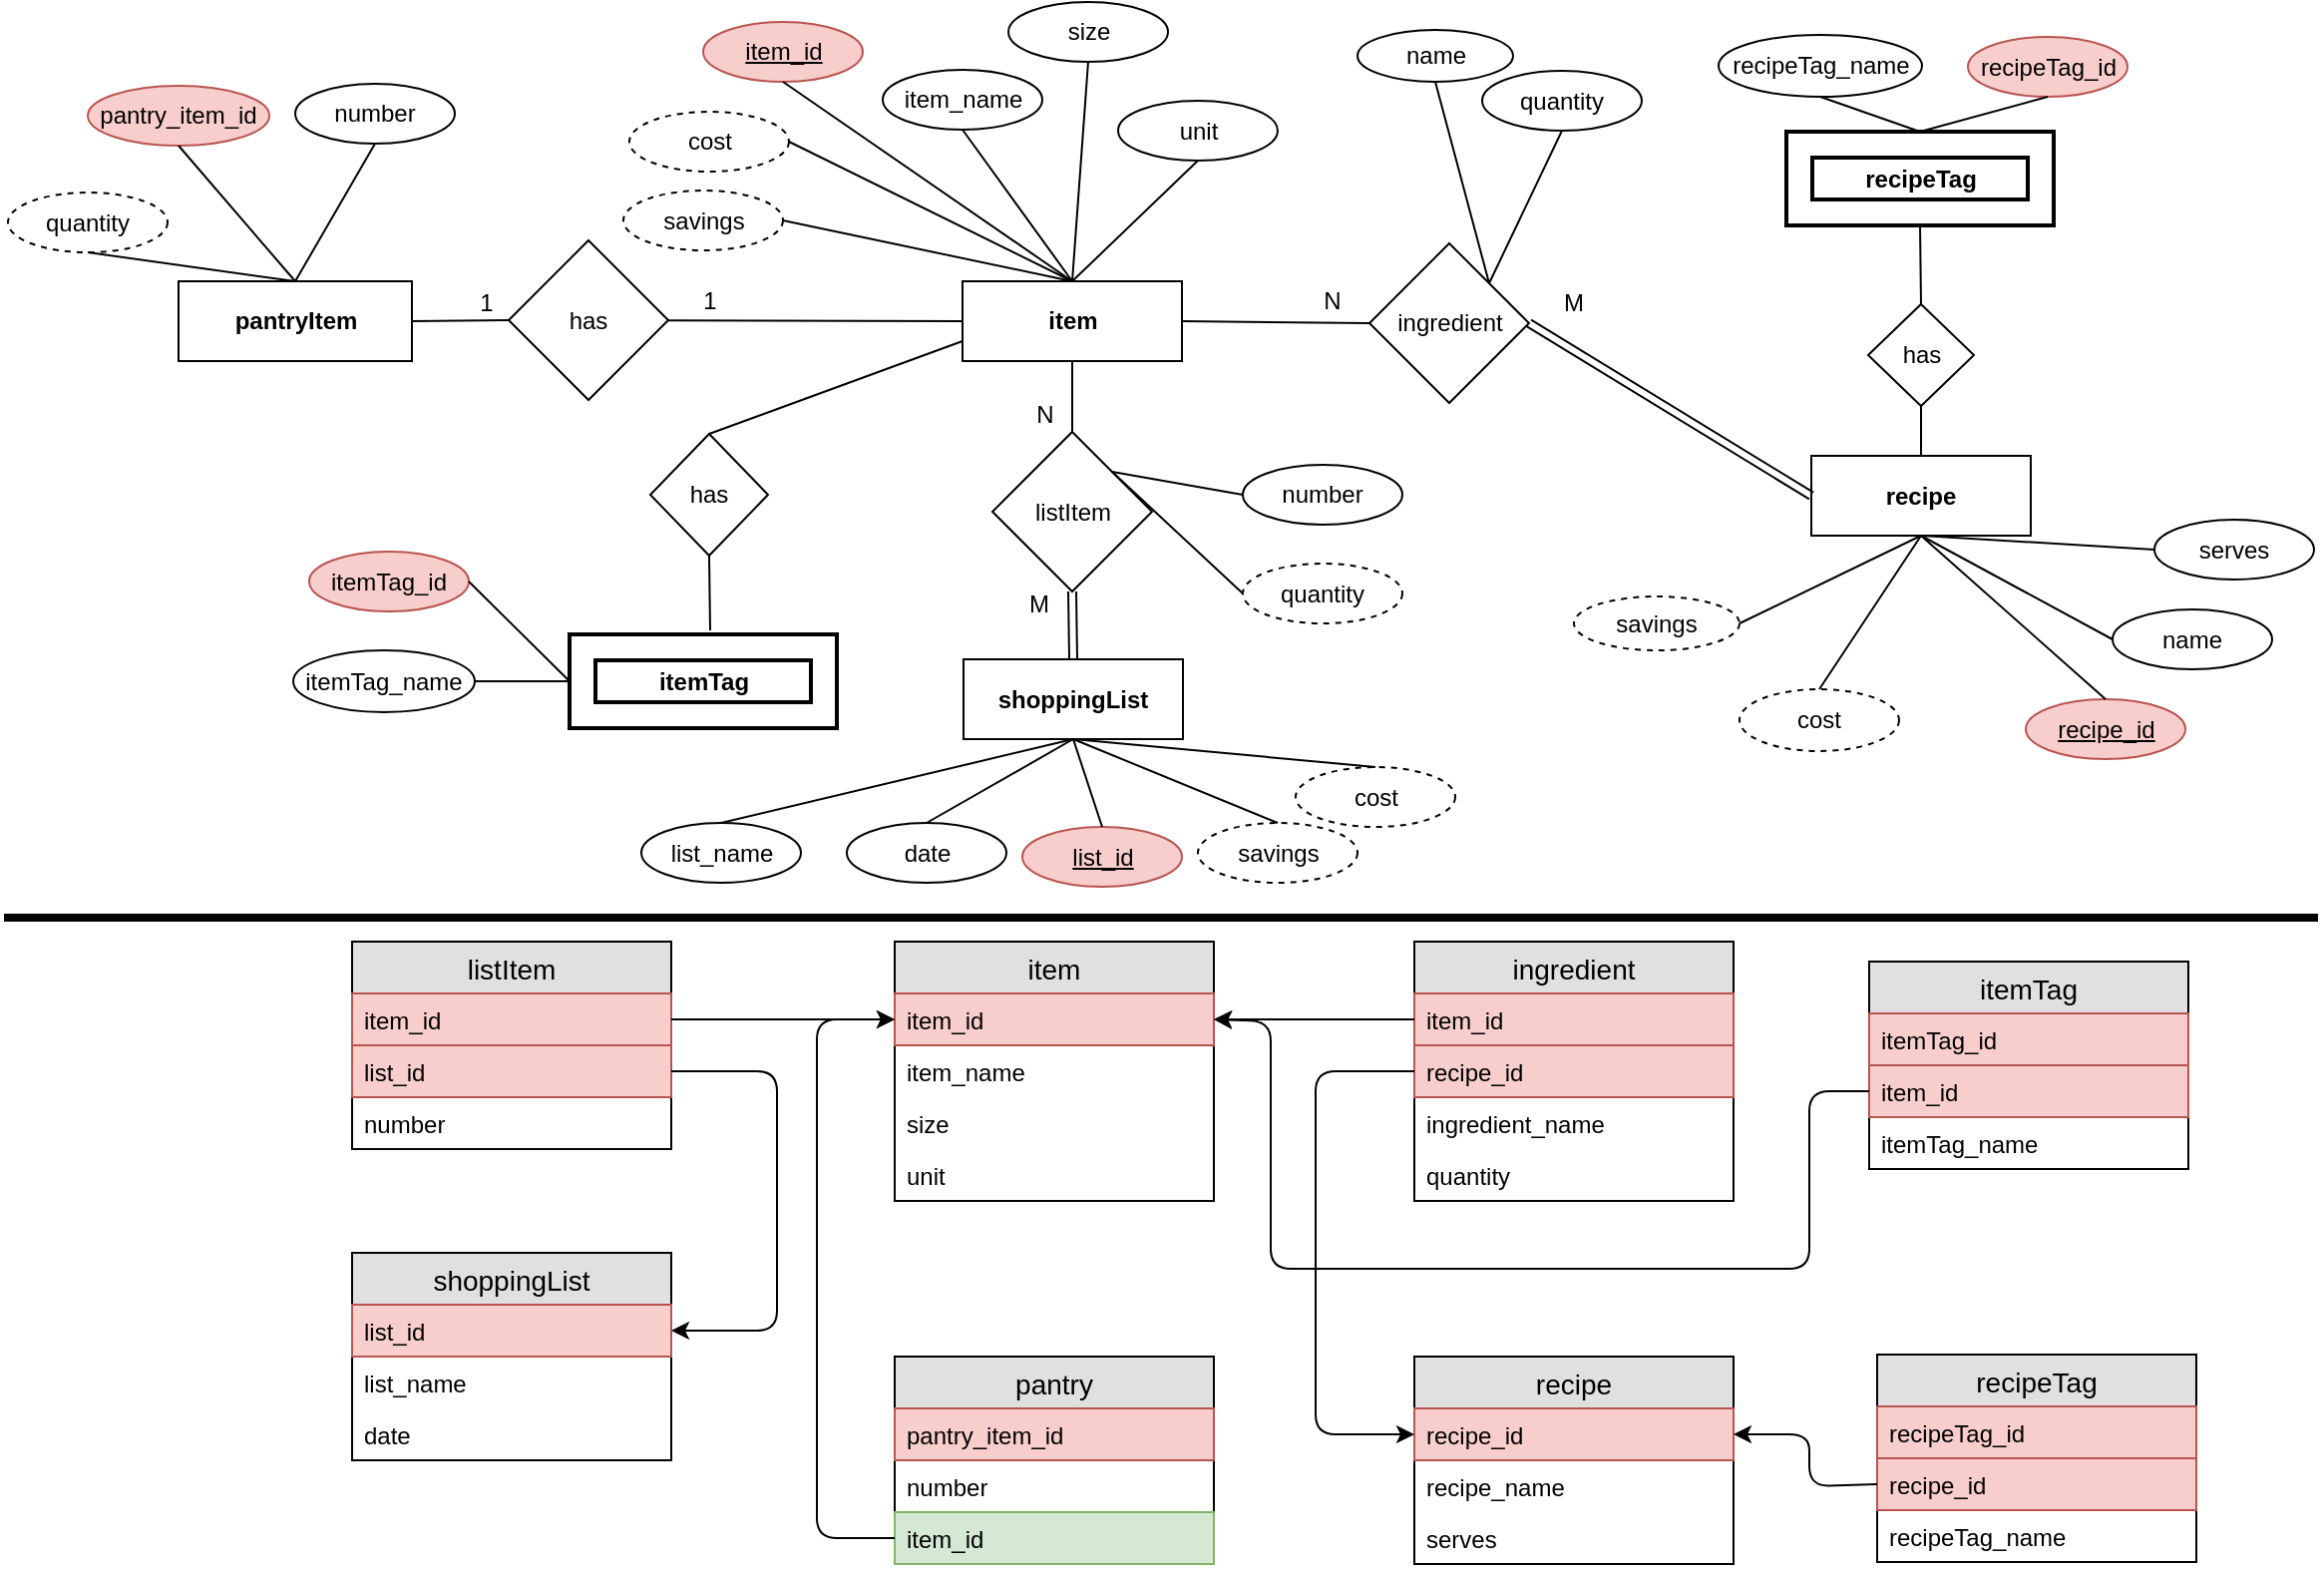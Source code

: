 <mxfile version="10.6.9" type="github"><diagram name="Page-1" id="efa7a0a1-bf9b-a30e-e6df-94a7791c09e9"><mxGraphModel dx="1311" dy="880" grid="1" gridSize="10" guides="1" tooltips="1" connect="1" arrows="1" fold="1" page="1" pageScale="1" pageWidth="1169" pageHeight="827" background="#ffffff" math="0" shadow="0"><root><mxCell id="0"/><mxCell id="1" parent="0"/><mxCell id="xUlILbrRPCkqYnxF31UA-114" value="item" style="rounded=0;whiteSpace=wrap;html=1;fontStyle=1" parent="1" vertex="1"><mxGeometry x="485.5" y="155" width="110" height="40" as="geometry"/></mxCell><mxCell id="xUlILbrRPCkqYnxF31UA-116" value="recipe" style="rounded=0;whiteSpace=wrap;html=1;fontStyle=1" parent="1" vertex="1"><mxGeometry x="911" y="242.5" width="110" height="40" as="geometry"/></mxCell><mxCell id="xUlILbrRPCkqYnxF31UA-118" value="pantryItem" style="rounded=0;whiteSpace=wrap;html=1;fontStyle=1" parent="1" vertex="1"><mxGeometry x="92.5" y="155" width="117" height="40" as="geometry"/></mxCell><mxCell id="xUlILbrRPCkqYnxF31UA-119" value="item_id" style="ellipse;whiteSpace=wrap;html=1;fillColor=#f8cecc;strokeColor=#b85450;fontStyle=4" parent="1" vertex="1"><mxGeometry x="355.5" y="25" width="80" height="30" as="geometry"/></mxCell><mxCell id="xUlILbrRPCkqYnxF31UA-120" value="item_name" style="ellipse;whiteSpace=wrap;html=1;" parent="1" vertex="1"><mxGeometry x="445.5" y="49" width="80" height="30" as="geometry"/></mxCell><mxCell id="xUlILbrRPCkqYnxF31UA-121" value="unit" style="ellipse;whiteSpace=wrap;html=1;" parent="1" vertex="1"><mxGeometry x="563.5" y="64.5" width="80" height="30" as="geometry"/></mxCell><mxCell id="RyKfsFZALg2lpTH0nWte-1" value="size" style="ellipse;whiteSpace=wrap;html=1;" vertex="1" parent="1"><mxGeometry x="508.5" y="15" width="80" height="30" as="geometry"/></mxCell><mxCell id="RyKfsFZALg2lpTH0nWte-2" value="" style="endArrow=none;html=1;entryX=0.5;entryY=1;entryDx=0;entryDy=0;exitX=0.5;exitY=0;exitDx=0;exitDy=0;" edge="1" parent="1" source="xUlILbrRPCkqYnxF31UA-114" target="xUlILbrRPCkqYnxF31UA-119"><mxGeometry width="50" height="50" relative="1" as="geometry"><mxPoint x="363.5" y="235" as="sourcePoint"/><mxPoint x="413.5" y="185" as="targetPoint"/></mxGeometry></mxCell><mxCell id="RyKfsFZALg2lpTH0nWte-3" value="" style="endArrow=none;html=1;entryX=0.5;entryY=1;entryDx=0;entryDy=0;exitX=0.5;exitY=0;exitDx=0;exitDy=0;" edge="1" parent="1" source="xUlILbrRPCkqYnxF31UA-114" target="xUlILbrRPCkqYnxF31UA-120"><mxGeometry width="50" height="50" relative="1" as="geometry"><mxPoint x="503.5" y="175" as="sourcePoint"/><mxPoint x="553.5" y="125" as="targetPoint"/></mxGeometry></mxCell><mxCell id="RyKfsFZALg2lpTH0nWte-4" value="" style="endArrow=none;html=1;entryX=0.5;entryY=1;entryDx=0;entryDy=0;exitX=0.5;exitY=0;exitDx=0;exitDy=0;" edge="1" parent="1" source="xUlILbrRPCkqYnxF31UA-114" target="RyKfsFZALg2lpTH0nWte-1"><mxGeometry width="50" height="50" relative="1" as="geometry"><mxPoint x="533.5" y="175" as="sourcePoint"/><mxPoint x="583.5" y="125" as="targetPoint"/></mxGeometry></mxCell><mxCell id="RyKfsFZALg2lpTH0nWte-5" value="" style="endArrow=none;html=1;entryX=0.5;entryY=1;entryDx=0;entryDy=0;exitX=0.5;exitY=0;exitDx=0;exitDy=0;" edge="1" parent="1" source="xUlILbrRPCkqYnxF31UA-114" target="xUlILbrRPCkqYnxF31UA-121"><mxGeometry width="50" height="50" relative="1" as="geometry"><mxPoint x="623.5" y="185" as="sourcePoint"/><mxPoint x="673.5" y="135" as="targetPoint"/></mxGeometry></mxCell><mxCell id="RyKfsFZALg2lpTH0nWte-6" value="recipe_id" style="ellipse;whiteSpace=wrap;html=1;fillColor=#f8cecc;strokeColor=#b85450;fontStyle=4" vertex="1" parent="1"><mxGeometry x="1018.5" y="364.5" width="80" height="30" as="geometry"/></mxCell><mxCell id="RyKfsFZALg2lpTH0nWte-7" value="name" style="ellipse;whiteSpace=wrap;html=1;" vertex="1" parent="1"><mxGeometry x="1062" y="319.5" width="80" height="30" as="geometry"/></mxCell><mxCell id="RyKfsFZALg2lpTH0nWte-9" value="listItem" style="rhombus;whiteSpace=wrap;html=1;" vertex="1" parent="1"><mxGeometry x="500.5" y="230.5" width="80" height="80" as="geometry"/></mxCell><mxCell id="RyKfsFZALg2lpTH0nWte-12" value="cost" style="ellipse;whiteSpace=wrap;html=1;dashed=1;" vertex="1" parent="1"><mxGeometry x="318.5" y="70" width="80" height="30" as="geometry"/></mxCell><mxCell id="RyKfsFZALg2lpTH0nWte-13" value="savings" style="ellipse;whiteSpace=wrap;html=1;dashed=1;" vertex="1" parent="1"><mxGeometry x="315.5" y="109.5" width="80" height="30" as="geometry"/></mxCell><mxCell id="RyKfsFZALg2lpTH0nWte-14" value="list_id" style="ellipse;whiteSpace=wrap;html=1;fillColor=#f8cecc;strokeColor=#b85450;fontStyle=4" vertex="1" parent="1"><mxGeometry x="515.5" y="428.5" width="80" height="30" as="geometry"/></mxCell><mxCell id="RyKfsFZALg2lpTH0nWte-15" value="" style="endArrow=none;html=1;exitX=0.5;exitY=1;exitDx=0;exitDy=0;entryX=0.5;entryY=0;entryDx=0;entryDy=0;" edge="1" parent="1" source="xUlILbrRPCkqYnxF31UA-114" target="RyKfsFZALg2lpTH0nWte-9"><mxGeometry width="50" height="50" relative="1" as="geometry"><mxPoint x="673.5" y="355" as="sourcePoint"/><mxPoint x="723.5" y="305" as="targetPoint"/></mxGeometry></mxCell><mxCell id="RyKfsFZALg2lpTH0nWte-17" value="ingredient" style="rhombus;whiteSpace=wrap;html=1;" vertex="1" parent="1"><mxGeometry x="689.5" y="136" width="80" height="80" as="geometry"/></mxCell><mxCell id="RyKfsFZALg2lpTH0nWte-18" value="" style="endArrow=none;html=1;exitX=1;exitY=0.5;exitDx=0;exitDy=0;entryX=0;entryY=0.5;entryDx=0;entryDy=0;" edge="1" parent="1" source="xUlILbrRPCkqYnxF31UA-114" target="RyKfsFZALg2lpTH0nWte-17"><mxGeometry width="50" height="50" relative="1" as="geometry"><mxPoint x="603.5" y="245" as="sourcePoint"/><mxPoint x="653.5" y="195" as="targetPoint"/></mxGeometry></mxCell><mxCell id="RyKfsFZALg2lpTH0nWte-19" value="" style="shape=link;html=1;exitX=1;exitY=0.5;exitDx=0;exitDy=0;entryX=0;entryY=0.5;entryDx=0;entryDy=0;" edge="1" parent="1" source="RyKfsFZALg2lpTH0nWte-17" target="xUlILbrRPCkqYnxF31UA-116"><mxGeometry width="50" height="50" relative="1" as="geometry"><mxPoint x="769" y="222.214" as="sourcePoint"/><mxPoint x="901" y="223" as="targetPoint"/></mxGeometry></mxCell><mxCell id="RyKfsFZALg2lpTH0nWte-20" value="" style="endArrow=none;html=1;entryX=0.5;entryY=1;entryDx=0;entryDy=0;exitX=0.5;exitY=0;exitDx=0;exitDy=0;" edge="1" parent="1" source="RyKfsFZALg2lpTH0nWte-14" target="RyKfsFZALg2lpTH0nWte-190"><mxGeometry width="50" height="50" relative="1" as="geometry"><mxPoint x="319.5" y="329.5" as="sourcePoint"/><mxPoint x="369.5" y="279.5" as="targetPoint"/></mxGeometry></mxCell><mxCell id="RyKfsFZALg2lpTH0nWte-24" value="N" style="text;html=1;strokeColor=none;fillColor=none;align=center;verticalAlign=middle;whiteSpace=wrap;rounded=0;dashed=1;" vertex="1" parent="1"><mxGeometry x="650.5" y="155" width="40" height="20" as="geometry"/></mxCell><mxCell id="RyKfsFZALg2lpTH0nWte-25" value="M" style="text;html=1;strokeColor=none;fillColor=none;align=center;verticalAlign=middle;whiteSpace=wrap;rounded=0;dashed=1;" vertex="1" parent="1"><mxGeometry x="772" y="156" width="40" height="20" as="geometry"/></mxCell><mxCell id="RyKfsFZALg2lpTH0nWte-26" value="M" style="text;html=1;strokeColor=none;fillColor=none;align=center;verticalAlign=middle;whiteSpace=wrap;rounded=0;dashed=1;" vertex="1" parent="1"><mxGeometry x="503.5" y="306.5" width="40" height="20" as="geometry"/></mxCell><mxCell id="RyKfsFZALg2lpTH0nWte-27" value="N" style="text;html=1;strokeColor=none;fillColor=none;align=center;verticalAlign=middle;whiteSpace=wrap;rounded=0;dashed=1;" vertex="1" parent="1"><mxGeometry x="506.5" y="211.5" width="40" height="20" as="geometry"/></mxCell><mxCell id="RyKfsFZALg2lpTH0nWte-28" value="" style="endArrow=none;html=1;entryX=0.5;entryY=0;entryDx=0;entryDy=0;exitX=0.5;exitY=1;exitDx=0;exitDy=0;" edge="1" parent="1" source="xUlILbrRPCkqYnxF31UA-116" target="RyKfsFZALg2lpTH0nWte-6"><mxGeometry width="50" height="50" relative="1" as="geometry"><mxPoint x="1132" y="414.5" as="sourcePoint"/><mxPoint x="1182" y="364.5" as="targetPoint"/></mxGeometry></mxCell><mxCell id="RyKfsFZALg2lpTH0nWte-29" value="" style="endArrow=none;html=1;entryX=0;entryY=0.5;entryDx=0;entryDy=0;exitX=0.5;exitY=1;exitDx=0;exitDy=0;" edge="1" parent="1" source="xUlILbrRPCkqYnxF31UA-116" target="RyKfsFZALg2lpTH0nWte-7"><mxGeometry width="50" height="50" relative="1" as="geometry"><mxPoint x="1162" y="434.5" as="sourcePoint"/><mxPoint x="1212" y="384.5" as="targetPoint"/></mxGeometry></mxCell><mxCell id="RyKfsFZALg2lpTH0nWte-31" value="serves" style="ellipse;whiteSpace=wrap;html=1;" vertex="1" parent="1"><mxGeometry x="1083" y="274.5" width="80" height="30" as="geometry"/></mxCell><mxCell id="RyKfsFZALg2lpTH0nWte-32" value="" style="endArrow=none;html=1;entryX=0;entryY=0.5;entryDx=0;entryDy=0;exitX=0.5;exitY=1;exitDx=0;exitDy=0;" edge="1" parent="1" source="xUlILbrRPCkqYnxF31UA-116" target="RyKfsFZALg2lpTH0nWte-31"><mxGeometry width="50" height="50" relative="1" as="geometry"><mxPoint x="1222" y="554.5" as="sourcePoint"/><mxPoint x="1272" y="504.5" as="targetPoint"/></mxGeometry></mxCell><mxCell id="RyKfsFZALg2lpTH0nWte-33" value="cost" style="ellipse;whiteSpace=wrap;html=1;dashed=1;" vertex="1" parent="1"><mxGeometry x="875" y="359.5" width="80" height="31" as="geometry"/></mxCell><mxCell id="RyKfsFZALg2lpTH0nWte-34" value="savings" style="ellipse;whiteSpace=wrap;html=1;dashed=1;" vertex="1" parent="1"><mxGeometry x="792" y="313" width="83" height="27" as="geometry"/></mxCell><mxCell id="RyKfsFZALg2lpTH0nWte-35" value="" style="endArrow=none;html=1;exitX=0.5;exitY=0;exitDx=0;exitDy=0;entryX=0.5;entryY=1;entryDx=0;entryDy=0;" edge="1" parent="1" source="RyKfsFZALg2lpTH0nWte-33" target="xUlILbrRPCkqYnxF31UA-116"><mxGeometry width="50" height="50" relative="1" as="geometry"><mxPoint x="1102" y="544.5" as="sourcePoint"/><mxPoint x="1177" y="414.5" as="targetPoint"/></mxGeometry></mxCell><mxCell id="RyKfsFZALg2lpTH0nWte-36" value="" style="endArrow=none;html=1;exitX=1;exitY=0.5;exitDx=0;exitDy=0;entryX=0.5;entryY=1;entryDx=0;entryDy=0;" edge="1" parent="1" source="RyKfsFZALg2lpTH0nWte-34" target="xUlILbrRPCkqYnxF31UA-116"><mxGeometry width="50" height="50" relative="1" as="geometry"><mxPoint x="793.857" y="307.429" as="sourcePoint"/><mxPoint x="1177" y="414.5" as="targetPoint"/></mxGeometry></mxCell><mxCell id="RyKfsFZALg2lpTH0nWte-42" value="date" style="ellipse;whiteSpace=wrap;html=1;" vertex="1" parent="1"><mxGeometry x="427.5" y="426.5" width="80" height="30" as="geometry"/></mxCell><mxCell id="RyKfsFZALg2lpTH0nWte-43" value="" style="endArrow=none;html=1;exitX=0.5;exitY=1;exitDx=0;exitDy=0;entryX=0.5;entryY=0;entryDx=0;entryDy=0;" edge="1" parent="1" source="RyKfsFZALg2lpTH0nWte-190" target="RyKfsFZALg2lpTH0nWte-42"><mxGeometry width="50" height="50" relative="1" as="geometry"><mxPoint x="409.5" y="269.5" as="sourcePoint"/><mxPoint x="459.5" y="219.5" as="targetPoint"/></mxGeometry></mxCell><mxCell id="RyKfsFZALg2lpTH0nWte-51" value="" style="endArrow=none;html=1;entryX=0.5;entryY=0;entryDx=0;entryDy=0;exitX=1;exitY=0.5;exitDx=0;exitDy=0;" edge="1" parent="1" source="RyKfsFZALg2lpTH0nWte-12" target="xUlILbrRPCkqYnxF31UA-114"><mxGeometry width="50" height="50" relative="1" as="geometry"><mxPoint x="393.5" y="285" as="sourcePoint"/><mxPoint x="443.5" y="235" as="targetPoint"/></mxGeometry></mxCell><mxCell id="RyKfsFZALg2lpTH0nWte-52" value="" style="endArrow=none;html=1;entryX=0.5;entryY=0;entryDx=0;entryDy=0;exitX=1;exitY=0.5;exitDx=0;exitDy=0;" edge="1" parent="1" source="RyKfsFZALg2lpTH0nWte-13" target="xUlILbrRPCkqYnxF31UA-114"><mxGeometry width="50" height="50" relative="1" as="geometry"><mxPoint x="403.5" y="185" as="sourcePoint"/><mxPoint x="453.5" y="135" as="targetPoint"/></mxGeometry></mxCell><mxCell id="RyKfsFZALg2lpTH0nWte-54" value="cost" style="ellipse;whiteSpace=wrap;html=1;dashed=1;" vertex="1" parent="1"><mxGeometry x="652.5" y="398.5" width="80" height="30" as="geometry"/></mxCell><mxCell id="RyKfsFZALg2lpTH0nWte-55" value="savings" style="ellipse;whiteSpace=wrap;html=1;dashed=1;" vertex="1" parent="1"><mxGeometry x="603.5" y="426.5" width="80" height="30" as="geometry"/></mxCell><mxCell id="RyKfsFZALg2lpTH0nWte-73" value="number" style="ellipse;whiteSpace=wrap;html=1;" vertex="1" parent="1"><mxGeometry x="151" y="56" width="80" height="30" as="geometry"/></mxCell><mxCell id="RyKfsFZALg2lpTH0nWte-75" value="" style="endArrow=none;html=1;exitX=0.5;exitY=1;exitDx=0;exitDy=0;entryX=0.5;entryY=0;entryDx=0;entryDy=0;" edge="1" parent="1" source="RyKfsFZALg2lpTH0nWte-73" target="xUlILbrRPCkqYnxF31UA-118"><mxGeometry width="50" height="50" relative="1" as="geometry"><mxPoint x="47.5" y="243.5" as="sourcePoint"/><mxPoint x="97.5" y="193.5" as="targetPoint"/></mxGeometry></mxCell><mxCell id="RyKfsFZALg2lpTH0nWte-76" value="" style="endArrow=none;html=1;exitX=0.5;exitY=0;exitDx=0;exitDy=0;entryX=0.5;entryY=1;entryDx=0;entryDy=0;" edge="1" parent="1" source="RyKfsFZALg2lpTH0nWte-54" target="RyKfsFZALg2lpTH0nWte-190"><mxGeometry width="50" height="50" relative="1" as="geometry"><mxPoint x="209.5" y="219.5" as="sourcePoint"/><mxPoint x="537" y="386.5" as="targetPoint"/></mxGeometry></mxCell><mxCell id="RyKfsFZALg2lpTH0nWte-77" value="" style="endArrow=none;html=1;entryX=0.5;entryY=1;entryDx=0;entryDy=0;exitX=0.5;exitY=0;exitDx=0;exitDy=0;" edge="1" parent="1" source="RyKfsFZALg2lpTH0nWte-55" target="RyKfsFZALg2lpTH0nWte-190"><mxGeometry width="50" height="50" relative="1" as="geometry"><mxPoint x="169.5" y="269.5" as="sourcePoint"/><mxPoint x="219.5" y="219.5" as="targetPoint"/></mxGeometry></mxCell><mxCell id="RyKfsFZALg2lpTH0nWte-85" value="quantity" style="ellipse;whiteSpace=wrap;html=1;" vertex="1" parent="1"><mxGeometry x="746" y="49.5" width="80" height="30" as="geometry"/></mxCell><mxCell id="RyKfsFZALg2lpTH0nWte-89" value="" style="endArrow=none;html=1;exitX=1;exitY=0;exitDx=0;exitDy=0;entryX=0.5;entryY=1;entryDx=0;entryDy=0;" edge="1" parent="1" source="RyKfsFZALg2lpTH0nWte-17" target="RyKfsFZALg2lpTH0nWte-85"><mxGeometry width="50" height="50" relative="1" as="geometry"><mxPoint x="958" y="156.5" as="sourcePoint"/><mxPoint x="1103" y="325.5" as="targetPoint"/></mxGeometry></mxCell><mxCell id="RyKfsFZALg2lpTH0nWte-90" value="quantity" style="ellipse;whiteSpace=wrap;html=1;dashed=1;" vertex="1" parent="1"><mxGeometry x="7" y="110.5" width="80" height="30" as="geometry"/></mxCell><mxCell id="RyKfsFZALg2lpTH0nWte-91" value="" style="endArrow=none;html=1;entryX=0.5;entryY=1;entryDx=0;entryDy=0;exitX=0.5;exitY=0;exitDx=0;exitDy=0;" edge="1" parent="1" source="xUlILbrRPCkqYnxF31UA-118" target="RyKfsFZALg2lpTH0nWte-90"><mxGeometry width="50" height="50" relative="1" as="geometry"><mxPoint x="96" y="194.5" as="sourcePoint"/><mxPoint x="236" y="171.5" as="targetPoint"/></mxGeometry></mxCell><mxCell id="RyKfsFZALg2lpTH0nWte-98" value="has" style="rhombus;whiteSpace=wrap;html=1;" vertex="1" parent="1"><mxGeometry x="258" y="134.5" width="80" height="80" as="geometry"/></mxCell><mxCell id="RyKfsFZALg2lpTH0nWte-101" value="" style="endArrow=none;html=1;entryX=0;entryY=0.5;entryDx=0;entryDy=0;" edge="1" parent="1" source="RyKfsFZALg2lpTH0nWte-98" target="xUlILbrRPCkqYnxF31UA-114"><mxGeometry width="50" height="50" relative="1" as="geometry"><mxPoint x="623.5" y="325" as="sourcePoint"/><mxPoint x="673.5" y="275" as="targetPoint"/></mxGeometry></mxCell><mxCell id="RyKfsFZALg2lpTH0nWte-102" value="" style="endArrow=none;html=1;entryX=0;entryY=0.5;entryDx=0;entryDy=0;exitX=1;exitY=0.5;exitDx=0;exitDy=0;" edge="1" parent="1" source="xUlILbrRPCkqYnxF31UA-118" target="RyKfsFZALg2lpTH0nWte-98"><mxGeometry width="50" height="50" relative="1" as="geometry"><mxPoint x="-1" y="275" as="sourcePoint"/><mxPoint x="258" y="173" as="targetPoint"/></mxGeometry></mxCell><mxCell id="RyKfsFZALg2lpTH0nWte-105" value="1" style="text;html=1;strokeColor=none;fillColor=none;align=center;verticalAlign=middle;whiteSpace=wrap;rounded=0;dashed=1;" vertex="1" parent="1"><mxGeometry x="338.5" y="154.5" width="40" height="20" as="geometry"/></mxCell><mxCell id="RyKfsFZALg2lpTH0nWte-106" value="1" style="text;html=1;strokeColor=none;fillColor=none;align=center;verticalAlign=middle;whiteSpace=wrap;rounded=0;dashed=1;" vertex="1" parent="1"><mxGeometry x="227" y="155.5" width="40" height="20" as="geometry"/></mxCell><mxCell id="RyKfsFZALg2lpTH0nWte-114" value="number" style="ellipse;whiteSpace=wrap;html=1;" vertex="1" parent="1"><mxGeometry x="626" y="247" width="80" height="30" as="geometry"/></mxCell><mxCell id="RyKfsFZALg2lpTH0nWte-117" value="" style="endArrow=none;html=1;exitX=0;exitY=0.5;exitDx=0;exitDy=0;entryX=1;entryY=0;entryDx=0;entryDy=0;" edge="1" parent="1" source="RyKfsFZALg2lpTH0nWte-114" target="RyKfsFZALg2lpTH0nWte-9"><mxGeometry width="50" height="50" relative="1" as="geometry"><mxPoint x="399" y="256" as="sourcePoint"/><mxPoint x="446.5" y="256" as="targetPoint"/></mxGeometry></mxCell><mxCell id="RyKfsFZALg2lpTH0nWte-127" value="pantry_item_id" style="ellipse;whiteSpace=wrap;html=1;fillColor=#f8cecc;strokeColor=#b85450;" vertex="1" parent="1"><mxGeometry x="47" y="57" width="91" height="30" as="geometry"/></mxCell><mxCell id="RyKfsFZALg2lpTH0nWte-130" value="" style="endArrow=none;html=1;exitX=0.5;exitY=1;exitDx=0;exitDy=0;entryX=0.5;entryY=0;entryDx=0;entryDy=0;" edge="1" parent="1" source="RyKfsFZALg2lpTH0nWte-127" target="xUlILbrRPCkqYnxF31UA-118"><mxGeometry width="50" height="50" relative="1" as="geometry"><mxPoint x="-55" y="204" as="sourcePoint"/><mxPoint x="-5" y="154" as="targetPoint"/></mxGeometry></mxCell><mxCell id="RyKfsFZALg2lpTH0nWte-131" value="quantity" style="ellipse;whiteSpace=wrap;html=1;dashed=1;" vertex="1" parent="1"><mxGeometry x="626" y="296.5" width="80" height="30" as="geometry"/></mxCell><mxCell id="RyKfsFZALg2lpTH0nWte-132" value="" style="endArrow=none;html=1;exitX=1;exitY=0;exitDx=0;exitDy=0;entryX=0;entryY=0.5;entryDx=0;entryDy=0;" edge="1" parent="1" source="RyKfsFZALg2lpTH0nWte-9" target="RyKfsFZALg2lpTH0nWte-131"><mxGeometry width="50" height="50" relative="1" as="geometry"><mxPoint x="446.5" y="256" as="sourcePoint"/><mxPoint x="399" y="306" as="targetPoint"/></mxGeometry></mxCell><mxCell id="RyKfsFZALg2lpTH0nWte-139" value="item" style="swimlane;fontStyle=0;childLayout=stackLayout;horizontal=1;startSize=26;fillColor=#e0e0e0;horizontalStack=0;resizeParent=1;resizeParentMax=0;resizeLast=0;collapsible=1;marginBottom=0;swimlaneFillColor=#ffffff;align=center;fontSize=14;" vertex="1" parent="1"><mxGeometry x="451.5" y="486" width="160" height="130" as="geometry"><mxRectangle x="97" y="677.5" width="70" height="26" as="alternateBounds"/></mxGeometry></mxCell><mxCell id="RyKfsFZALg2lpTH0nWte-140" value="item_id" style="text;strokeColor=#b85450;fillColor=#f8cecc;spacingLeft=4;spacingRight=4;overflow=hidden;rotatable=0;points=[[0,0.5],[1,0.5]];portConstraint=eastwest;fontSize=12;" vertex="1" parent="RyKfsFZALg2lpTH0nWte-139"><mxGeometry y="26" width="160" height="26" as="geometry"/></mxCell><mxCell id="RyKfsFZALg2lpTH0nWte-141" value="item_name" style="text;strokeColor=none;fillColor=none;spacingLeft=4;spacingRight=4;overflow=hidden;rotatable=0;points=[[0,0.5],[1,0.5]];portConstraint=eastwest;fontSize=12;" vertex="1" parent="RyKfsFZALg2lpTH0nWte-139"><mxGeometry y="52" width="160" height="26" as="geometry"/></mxCell><mxCell id="RyKfsFZALg2lpTH0nWte-142" value="size" style="text;strokeColor=none;fillColor=none;spacingLeft=4;spacingRight=4;overflow=hidden;rotatable=0;points=[[0,0.5],[1,0.5]];portConstraint=eastwest;fontSize=12;" vertex="1" parent="RyKfsFZALg2lpTH0nWte-139"><mxGeometry y="78" width="160" height="26" as="geometry"/></mxCell><mxCell id="RyKfsFZALg2lpTH0nWte-144" value="unit" style="text;strokeColor=none;fillColor=none;spacingLeft=4;spacingRight=4;overflow=hidden;rotatable=0;points=[[0,0.5],[1,0.5]];portConstraint=eastwest;fontSize=12;dashed=1;" vertex="1" parent="RyKfsFZALg2lpTH0nWte-139"><mxGeometry y="104" width="160" height="26" as="geometry"/></mxCell><mxCell id="RyKfsFZALg2lpTH0nWte-146" value="pantry" style="swimlane;fontStyle=0;childLayout=stackLayout;horizontal=1;startSize=26;fillColor=#e0e0e0;horizontalStack=0;resizeParent=1;resizeParentMax=0;resizeLast=0;collapsible=1;marginBottom=0;swimlaneFillColor=#ffffff;align=center;fontSize=14;" vertex="1" parent="1"><mxGeometry x="451.5" y="694" width="160" height="104" as="geometry"/></mxCell><mxCell id="RyKfsFZALg2lpTH0nWte-147" value="pantry_item_id" style="text;strokeColor=#b85450;fillColor=#f8cecc;spacingLeft=4;spacingRight=4;overflow=hidden;rotatable=0;points=[[0,0.5],[1,0.5]];portConstraint=eastwest;fontSize=12;" vertex="1" parent="RyKfsFZALg2lpTH0nWte-146"><mxGeometry y="26" width="160" height="26" as="geometry"/></mxCell><mxCell id="RyKfsFZALg2lpTH0nWte-148" value="number" style="text;strokeColor=none;fillColor=none;spacingLeft=4;spacingRight=4;overflow=hidden;rotatable=0;points=[[0,0.5],[1,0.5]];portConstraint=eastwest;fontSize=12;" vertex="1" parent="RyKfsFZALg2lpTH0nWte-146"><mxGeometry y="52" width="160" height="26" as="geometry"/></mxCell><mxCell id="RyKfsFZALg2lpTH0nWte-189" value="item_id" style="text;strokeColor=#82b366;fillColor=#d5e8d4;spacingLeft=4;spacingRight=4;overflow=hidden;rotatable=0;points=[[0,0.5],[1,0.5]];portConstraint=eastwest;fontSize=12;" vertex="1" parent="RyKfsFZALg2lpTH0nWte-146"><mxGeometry y="78" width="160" height="26" as="geometry"/></mxCell><mxCell id="RyKfsFZALg2lpTH0nWte-150" value="recipe" style="swimlane;fontStyle=0;childLayout=stackLayout;horizontal=1;startSize=26;fillColor=#e0e0e0;horizontalStack=0;resizeParent=1;resizeParentMax=0;resizeLast=0;collapsible=1;marginBottom=0;swimlaneFillColor=#ffffff;align=center;fontSize=14;" vertex="1" parent="1"><mxGeometry x="712" y="694" width="160" height="104" as="geometry"/></mxCell><mxCell id="RyKfsFZALg2lpTH0nWte-151" value="recipe_id" style="text;strokeColor=#b85450;fillColor=#f8cecc;spacingLeft=4;spacingRight=4;overflow=hidden;rotatable=0;points=[[0,0.5],[1,0.5]];portConstraint=eastwest;fontSize=12;" vertex="1" parent="RyKfsFZALg2lpTH0nWte-150"><mxGeometry y="26" width="160" height="26" as="geometry"/></mxCell><mxCell id="RyKfsFZALg2lpTH0nWte-152" value="recipe_name" style="text;strokeColor=none;fillColor=none;spacingLeft=4;spacingRight=4;overflow=hidden;rotatable=0;points=[[0,0.5],[1,0.5]];portConstraint=eastwest;fontSize=12;" vertex="1" parent="RyKfsFZALg2lpTH0nWte-150"><mxGeometry y="52" width="160" height="26" as="geometry"/></mxCell><mxCell id="RyKfsFZALg2lpTH0nWte-153" value="serves" style="text;strokeColor=none;fillColor=none;spacingLeft=4;spacingRight=4;overflow=hidden;rotatable=0;points=[[0,0.5],[1,0.5]];portConstraint=eastwest;fontSize=12;" vertex="1" parent="RyKfsFZALg2lpTH0nWte-150"><mxGeometry y="78" width="160" height="26" as="geometry"/></mxCell><mxCell id="RyKfsFZALg2lpTH0nWte-155" value="shoppingList" style="swimlane;fontStyle=0;childLayout=stackLayout;horizontal=1;startSize=26;fillColor=#e0e0e0;horizontalStack=0;resizeParent=1;resizeParentMax=0;resizeLast=0;collapsible=1;marginBottom=0;swimlaneFillColor=#ffffff;align=center;fontSize=14;" vertex="1" parent="1"><mxGeometry x="179.5" y="642" width="160" height="104" as="geometry"/></mxCell><mxCell id="RyKfsFZALg2lpTH0nWte-156" value="list_id" style="text;strokeColor=#b85450;fillColor=#f8cecc;spacingLeft=4;spacingRight=4;overflow=hidden;rotatable=0;points=[[0,0.5],[1,0.5]];portConstraint=eastwest;fontSize=12;" vertex="1" parent="RyKfsFZALg2lpTH0nWte-155"><mxGeometry y="26" width="160" height="26" as="geometry"/></mxCell><mxCell id="RyKfsFZALg2lpTH0nWte-157" value="list_name" style="text;strokeColor=none;fillColor=none;spacingLeft=4;spacingRight=4;overflow=hidden;rotatable=0;points=[[0,0.5],[1,0.5]];portConstraint=eastwest;fontSize=12;" vertex="1" parent="RyKfsFZALg2lpTH0nWte-155"><mxGeometry y="52" width="160" height="26" as="geometry"/></mxCell><mxCell id="RyKfsFZALg2lpTH0nWte-163" value="date" style="text;strokeColor=none;fillColor=none;spacingLeft=4;spacingRight=4;overflow=hidden;rotatable=0;points=[[0,0.5],[1,0.5]];portConstraint=eastwest;fontSize=12;dashed=1;" vertex="1" parent="RyKfsFZALg2lpTH0nWte-155"><mxGeometry y="78" width="160" height="26" as="geometry"/></mxCell><mxCell id="RyKfsFZALg2lpTH0nWte-161" value="list_name" style="ellipse;whiteSpace=wrap;html=1;" vertex="1" parent="1"><mxGeometry x="324.5" y="426.5" width="80" height="30" as="geometry"/></mxCell><mxCell id="RyKfsFZALg2lpTH0nWte-162" value="" style="endArrow=none;html=1;entryX=0.5;entryY=1;entryDx=0;entryDy=0;exitX=0.5;exitY=0;exitDx=0;exitDy=0;" edge="1" parent="1" source="RyKfsFZALg2lpTH0nWte-161" target="RyKfsFZALg2lpTH0nWte-190"><mxGeometry width="50" height="50" relative="1" as="geometry"><mxPoint x="97" y="436.5" as="sourcePoint"/><mxPoint x="147" y="386.5" as="targetPoint"/></mxGeometry></mxCell><mxCell id="RyKfsFZALg2lpTH0nWte-172" value="ingredient" style="swimlane;fontStyle=0;childLayout=stackLayout;horizontal=1;startSize=26;fillColor=#e0e0e0;horizontalStack=0;resizeParent=1;resizeParentMax=0;resizeLast=0;collapsible=1;marginBottom=0;swimlaneFillColor=#ffffff;align=center;fontSize=14;" vertex="1" parent="1"><mxGeometry x="712" y="486" width="160" height="130" as="geometry"/></mxCell><mxCell id="RyKfsFZALg2lpTH0nWte-173" value="item_id" style="text;strokeColor=#b85450;fillColor=#f8cecc;spacingLeft=4;spacingRight=4;overflow=hidden;rotatable=0;points=[[0,0.5],[1,0.5]];portConstraint=eastwest;fontSize=12;" vertex="1" parent="RyKfsFZALg2lpTH0nWte-172"><mxGeometry y="26" width="160" height="26" as="geometry"/></mxCell><mxCell id="RyKfsFZALg2lpTH0nWte-174" value="recipe_id" style="text;strokeColor=#b85450;fillColor=#f8cecc;spacingLeft=4;spacingRight=4;overflow=hidden;rotatable=0;points=[[0,0.5],[1,0.5]];portConstraint=eastwest;fontSize=12;" vertex="1" parent="RyKfsFZALg2lpTH0nWte-172"><mxGeometry y="52" width="160" height="26" as="geometry"/></mxCell><mxCell id="RyKfsFZALg2lpTH0nWte-188" value="ingredient_name" style="text;strokeColor=none;fillColor=none;spacingLeft=4;spacingRight=4;overflow=hidden;rotatable=0;points=[[0,0.5],[1,0.5]];portConstraint=eastwest;fontSize=12;" vertex="1" parent="RyKfsFZALg2lpTH0nWte-172"><mxGeometry y="78" width="160" height="26" as="geometry"/></mxCell><mxCell id="RyKfsFZALg2lpTH0nWte-175" value="quantity" style="text;strokeColor=none;fillColor=none;spacingLeft=4;spacingRight=4;overflow=hidden;rotatable=0;points=[[0,0.5],[1,0.5]];portConstraint=eastwest;fontSize=12;" vertex="1" parent="RyKfsFZALg2lpTH0nWte-172"><mxGeometry y="104" width="160" height="26" as="geometry"/></mxCell><mxCell id="RyKfsFZALg2lpTH0nWte-176" value="listItem" style="swimlane;fontStyle=0;childLayout=stackLayout;horizontal=1;startSize=26;fillColor=#e0e0e0;horizontalStack=0;resizeParent=1;resizeParentMax=0;resizeLast=0;collapsible=1;marginBottom=0;swimlaneFillColor=#ffffff;align=center;fontSize=14;" vertex="1" parent="1"><mxGeometry x="179.5" y="486" width="160" height="104" as="geometry"/></mxCell><mxCell id="RyKfsFZALg2lpTH0nWte-177" value="item_id" style="text;strokeColor=#b85450;fillColor=#f8cecc;spacingLeft=4;spacingRight=4;overflow=hidden;rotatable=0;points=[[0,0.5],[1,0.5]];portConstraint=eastwest;fontSize=12;" vertex="1" parent="RyKfsFZALg2lpTH0nWte-176"><mxGeometry y="26" width="160" height="26" as="geometry"/></mxCell><mxCell id="RyKfsFZALg2lpTH0nWte-178" value="list_id" style="text;strokeColor=#b85450;fillColor=#f8cecc;spacingLeft=4;spacingRight=4;overflow=hidden;rotatable=0;points=[[0,0.5],[1,0.5]];portConstraint=eastwest;fontSize=12;" vertex="1" parent="RyKfsFZALg2lpTH0nWte-176"><mxGeometry y="52" width="160" height="26" as="geometry"/></mxCell><mxCell id="RyKfsFZALg2lpTH0nWte-179" value="number" style="text;strokeColor=none;fillColor=none;spacingLeft=4;spacingRight=4;overflow=hidden;rotatable=0;points=[[0,0.5],[1,0.5]];portConstraint=eastwest;fontSize=12;" vertex="1" parent="RyKfsFZALg2lpTH0nWte-176"><mxGeometry y="78" width="160" height="26" as="geometry"/></mxCell><mxCell id="RyKfsFZALg2lpTH0nWte-184" value="name" style="ellipse;whiteSpace=wrap;html=1;" vertex="1" parent="1"><mxGeometry x="683.5" y="29" width="78" height="26" as="geometry"/></mxCell><mxCell id="RyKfsFZALg2lpTH0nWte-185" value="" style="endArrow=none;html=1;exitX=1;exitY=0;exitDx=0;exitDy=0;entryX=0.5;entryY=1;entryDx=0;entryDy=0;" edge="1" parent="1" source="RyKfsFZALg2lpTH0nWte-17" target="RyKfsFZALg2lpTH0nWte-184"><mxGeometry width="50" height="50" relative="1" as="geometry"><mxPoint x="958" y="156.5" as="sourcePoint"/><mxPoint x="991" y="64.5" as="targetPoint"/></mxGeometry></mxCell><mxCell id="RyKfsFZALg2lpTH0nWte-190" value="shoppingList" style="rounded=0;whiteSpace=wrap;html=1;fontStyle=1" vertex="1" parent="1"><mxGeometry x="486" y="344.5" width="110" height="40" as="geometry"/></mxCell><mxCell id="RyKfsFZALg2lpTH0nWte-196" value="" style="endArrow=classic;html=1;entryX=0;entryY=0.5;entryDx=0;entryDy=0;exitX=1;exitY=0.5;exitDx=0;exitDy=0;" edge="1" parent="1" source="RyKfsFZALg2lpTH0nWte-177" target="RyKfsFZALg2lpTH0nWte-140"><mxGeometry width="50" height="50" relative="1" as="geometry"><mxPoint x="362.5" y="736" as="sourcePoint"/><mxPoint x="412.5" y="686" as="targetPoint"/></mxGeometry></mxCell><mxCell id="RyKfsFZALg2lpTH0nWte-197" value="" style="endArrow=classic;html=1;exitX=1;exitY=0.5;exitDx=0;exitDy=0;entryX=1;entryY=0.5;entryDx=0;entryDy=0;" edge="1" parent="1" source="RyKfsFZALg2lpTH0nWte-178" target="RyKfsFZALg2lpTH0nWte-156"><mxGeometry width="50" height="50" relative="1" as="geometry"><mxPoint x="372.5" y="646" as="sourcePoint"/><mxPoint x="422.5" y="596" as="targetPoint"/><Array as="points"><mxPoint x="392.5" y="551"/><mxPoint x="392.5" y="681"/></Array></mxGeometry></mxCell><mxCell id="RyKfsFZALg2lpTH0nWte-198" value="" style="endArrow=classic;html=1;exitX=0;exitY=0.5;exitDx=0;exitDy=0;entryX=1;entryY=0.5;entryDx=0;entryDy=0;" edge="1" parent="1" source="RyKfsFZALg2lpTH0nWte-173" target="RyKfsFZALg2lpTH0nWte-140"><mxGeometry width="50" height="50" relative="1" as="geometry"><mxPoint x="162.5" y="426" as="sourcePoint"/><mxPoint x="212.5" y="376" as="targetPoint"/></mxGeometry></mxCell><mxCell id="RyKfsFZALg2lpTH0nWte-199" value="" style="endArrow=classic;html=1;exitX=0;exitY=0.5;exitDx=0;exitDy=0;entryX=0;entryY=0.5;entryDx=0;entryDy=0;" edge="1" parent="1" source="RyKfsFZALg2lpTH0nWte-174" target="RyKfsFZALg2lpTH0nWte-151"><mxGeometry width="50" height="50" relative="1" as="geometry"><mxPoint x="632.5" y="696" as="sourcePoint"/><mxPoint x="682.5" y="646" as="targetPoint"/><Array as="points"><mxPoint x="662.5" y="551"/><mxPoint x="662.5" y="733"/></Array></mxGeometry></mxCell><mxCell id="RyKfsFZALg2lpTH0nWte-200" value="" style="endArrow=classic;html=1;entryX=0;entryY=0.5;entryDx=0;entryDy=0;exitX=0;exitY=0.5;exitDx=0;exitDy=0;" edge="1" parent="1" source="RyKfsFZALg2lpTH0nWte-189" target="RyKfsFZALg2lpTH0nWte-140"><mxGeometry width="50" height="50" relative="1" as="geometry"><mxPoint x="392.5" y="786" as="sourcePoint"/><mxPoint x="442.5" y="736" as="targetPoint"/><Array as="points"><mxPoint x="412.5" y="785"/><mxPoint x="412.5" y="525"/></Array></mxGeometry></mxCell><mxCell id="RyKfsFZALg2lpTH0nWte-201" value="" style="shape=link;html=1;entryX=0.5;entryY=1;entryDx=0;entryDy=0;exitX=0.5;exitY=0;exitDx=0;exitDy=0;" edge="1" parent="1" source="RyKfsFZALg2lpTH0nWte-190" target="RyKfsFZALg2lpTH0nWte-9"><mxGeometry width="50" height="50" relative="1" as="geometry"><mxPoint x="421" y="335.5" as="sourcePoint"/><mxPoint x="471" y="285.5" as="targetPoint"/></mxGeometry></mxCell><mxCell id="RyKfsFZALg2lpTH0nWte-206" value="" style="line;strokeWidth=4;fillColor=none;align=left;verticalAlign=middle;spacingTop=-1;spacingLeft=3;spacingRight=3;rotatable=0;labelPosition=right;points=[];portConstraint=eastwest;fontSize=12;" vertex="1" parent="1"><mxGeometry x="5" y="470" width="1160" height="8" as="geometry"/></mxCell><mxCell id="RyKfsFZALg2lpTH0nWte-207" value="has" style="rhombus;whiteSpace=wrap;html=1;" vertex="1" parent="1"><mxGeometry x="329" y="231.5" width="59" height="61" as="geometry"/></mxCell><mxCell id="RyKfsFZALg2lpTH0nWte-209" value="" style="endArrow=none;html=1;exitX=0.5;exitY=0;exitDx=0;exitDy=0;entryX=0;entryY=0.75;entryDx=0;entryDy=0;" edge="1" parent="1" source="RyKfsFZALg2lpTH0nWte-207" target="xUlILbrRPCkqYnxF31UA-114"><mxGeometry width="50" height="50" relative="1" as="geometry"><mxPoint x="400" y="260" as="sourcePoint"/><mxPoint x="450" y="210" as="targetPoint"/></mxGeometry></mxCell><mxCell id="RyKfsFZALg2lpTH0nWte-210" value="" style="endArrow=none;html=1;entryX=0.5;entryY=1;entryDx=0;entryDy=0;" edge="1" parent="1" target="RyKfsFZALg2lpTH0nWte-207"><mxGeometry width="50" height="50" relative="1" as="geometry"><mxPoint x="359" y="330" as="sourcePoint"/><mxPoint x="280" y="240" as="targetPoint"/></mxGeometry></mxCell><mxCell id="RyKfsFZALg2lpTH0nWte-211" value="itemTag_name" style="ellipse;whiteSpace=wrap;html=1;" vertex="1" parent="1"><mxGeometry x="150" y="340" width="91" height="31" as="geometry"/></mxCell><mxCell id="RyKfsFZALg2lpTH0nWte-212" value="" style="endArrow=none;html=1;exitX=1;exitY=0.5;exitDx=0;exitDy=0;entryX=0;entryY=0.5;entryDx=0;entryDy=0;" edge="1" parent="1" source="RyKfsFZALg2lpTH0nWte-211" target="RyKfsFZALg2lpTH0nWte-215"><mxGeometry width="50" height="50" relative="1" as="geometry"><mxPoint x="250" y="360" as="sourcePoint"/><mxPoint x="300.429" y="350" as="targetPoint"/></mxGeometry></mxCell><mxCell id="RyKfsFZALg2lpTH0nWte-213" value="itemTag_id" style="ellipse;whiteSpace=wrap;html=1;fillColor=#f8cecc;strokeColor=#b85450;" vertex="1" parent="1"><mxGeometry x="158" y="290.5" width="80" height="30" as="geometry"/></mxCell><mxCell id="RyKfsFZALg2lpTH0nWte-214" value="" style="endArrow=none;html=1;exitX=1;exitY=0.5;exitDx=0;exitDy=0;entryX=0;entryY=0.5;entryDx=0;entryDy=0;" edge="1" parent="1" source="RyKfsFZALg2lpTH0nWte-213" target="RyKfsFZALg2lpTH0nWte-215"><mxGeometry width="50" height="50" relative="1" as="geometry"><mxPoint x="250" y="310" as="sourcePoint"/><mxPoint x="300.429" y="350" as="targetPoint"/></mxGeometry></mxCell><mxCell id="RyKfsFZALg2lpTH0nWte-215" value="itemTag" style="shape=ext;strokeWidth=2;margin=10;double=1;whiteSpace=wrap;html=1;align=center;fontSize=12;fontStyle=1" vertex="1" parent="1"><mxGeometry x="288.5" y="332" width="134" height="47" as="geometry"/></mxCell><mxCell id="RyKfsFZALg2lpTH0nWte-216" value="has" style="rhombus;whiteSpace=wrap;html=1;" vertex="1" parent="1"><mxGeometry x="939.5" y="166.5" width="53" height="51" as="geometry"/></mxCell><mxCell id="RyKfsFZALg2lpTH0nWte-218" value="recipeTag_name" style="ellipse;whiteSpace=wrap;html=1;" vertex="1" parent="1"><mxGeometry x="864.5" y="31.5" width="102" height="31" as="geometry"/></mxCell><mxCell id="RyKfsFZALg2lpTH0nWte-219" value="" style="endArrow=none;html=1;exitX=0.5;exitY=1;exitDx=0;exitDy=0;entryX=0.5;entryY=0;entryDx=0;entryDy=0;" edge="1" parent="1" source="RyKfsFZALg2lpTH0nWte-218" target="RyKfsFZALg2lpTH0nWte-222"><mxGeometry width="50" height="50" relative="1" as="geometry"><mxPoint x="1007" y="51.5" as="sourcePoint"/><mxPoint x="1057.429" y="41.5" as="targetPoint"/></mxGeometry></mxCell><mxCell id="RyKfsFZALg2lpTH0nWte-220" value="recipeTag_id" style="ellipse;whiteSpace=wrap;html=1;fillColor=#f8cecc;strokeColor=#b85450;" vertex="1" parent="1"><mxGeometry x="989.5" y="32.5" width="80" height="30" as="geometry"/></mxCell><mxCell id="RyKfsFZALg2lpTH0nWte-221" value="" style="endArrow=none;html=1;exitX=0.5;exitY=1;exitDx=0;exitDy=0;entryX=0.5;entryY=0;entryDx=0;entryDy=0;" edge="1" parent="1" source="RyKfsFZALg2lpTH0nWte-220" target="RyKfsFZALg2lpTH0nWte-222"><mxGeometry width="50" height="50" relative="1" as="geometry"><mxPoint x="1007" y="1.5" as="sourcePoint"/><mxPoint x="1057.429" y="41.5" as="targetPoint"/></mxGeometry></mxCell><mxCell id="RyKfsFZALg2lpTH0nWte-222" value="recipeTag" style="shape=ext;strokeWidth=2;margin=10;double=1;whiteSpace=wrap;html=1;align=center;fontSize=12;fontStyle=1" vertex="1" parent="1"><mxGeometry x="898.5" y="80" width="134" height="47" as="geometry"/></mxCell><mxCell id="RyKfsFZALg2lpTH0nWte-231" value="" style="endArrow=none;html=1;fontSize=12;exitX=0.5;exitY=0;exitDx=0;exitDy=0;entryX=0.5;entryY=1;entryDx=0;entryDy=0;" edge="1" parent="1" source="xUlILbrRPCkqYnxF31UA-116" target="RyKfsFZALg2lpTH0nWte-216"><mxGeometry width="50" height="50" relative="1" as="geometry"><mxPoint x="862" y="229.5" as="sourcePoint"/><mxPoint x="912" y="179.5" as="targetPoint"/></mxGeometry></mxCell><mxCell id="RyKfsFZALg2lpTH0nWte-232" value="" style="endArrow=none;html=1;fontSize=12;entryX=0.5;entryY=1;entryDx=0;entryDy=0;exitX=0.5;exitY=0;exitDx=0;exitDy=0;" edge="1" parent="1" source="RyKfsFZALg2lpTH0nWte-216" target="RyKfsFZALg2lpTH0nWte-222"><mxGeometry width="50" height="50" relative="1" as="geometry"><mxPoint x="953.143" y="144.786" as="sourcePoint"/><mxPoint x="840.5" y="142.5" as="targetPoint"/></mxGeometry></mxCell><mxCell id="RyKfsFZALg2lpTH0nWte-233" value="recipeTag" style="swimlane;fontStyle=0;childLayout=stackLayout;horizontal=1;startSize=26;fillColor=#e0e0e0;horizontalStack=0;resizeParent=1;resizeParentMax=0;resizeLast=0;collapsible=1;marginBottom=0;swimlaneFillColor=#ffffff;align=center;fontSize=14;strokeWidth=1;" vertex="1" parent="1"><mxGeometry x="944" y="693" width="160" height="104" as="geometry"/></mxCell><mxCell id="RyKfsFZALg2lpTH0nWte-234" value="recipeTag_id" style="text;strokeColor=#b85450;fillColor=#f8cecc;spacingLeft=4;spacingRight=4;overflow=hidden;rotatable=0;points=[[0,0.5],[1,0.5]];portConstraint=eastwest;fontSize=12;" vertex="1" parent="RyKfsFZALg2lpTH0nWte-233"><mxGeometry y="26" width="160" height="26" as="geometry"/></mxCell><mxCell id="RyKfsFZALg2lpTH0nWte-235" value="recipe_id" style="text;strokeColor=#b85450;fillColor=#f8cecc;spacingLeft=4;spacingRight=4;overflow=hidden;rotatable=0;points=[[0,0.5],[1,0.5]];portConstraint=eastwest;fontSize=12;" vertex="1" parent="RyKfsFZALg2lpTH0nWte-233"><mxGeometry y="52" width="160" height="26" as="geometry"/></mxCell><mxCell id="RyKfsFZALg2lpTH0nWte-236" value="recipeTag_name" style="text;strokeColor=none;fillColor=none;spacingLeft=4;spacingRight=4;overflow=hidden;rotatable=0;points=[[0,0.5],[1,0.5]];portConstraint=eastwest;fontSize=12;" vertex="1" parent="RyKfsFZALg2lpTH0nWte-233"><mxGeometry y="78" width="160" height="26" as="geometry"/></mxCell><mxCell id="RyKfsFZALg2lpTH0nWte-242" value="" style="endArrow=classic;html=1;fontSize=12;exitX=0;exitY=0.5;exitDx=0;exitDy=0;entryX=1;entryY=0.5;entryDx=0;entryDy=0;" edge="1" parent="1" source="RyKfsFZALg2lpTH0nWte-235" target="RyKfsFZALg2lpTH0nWte-151"><mxGeometry width="50" height="50" relative="1" as="geometry"><mxPoint x="872" y="653" as="sourcePoint"/><mxPoint x="942.711" y="603" as="targetPoint"/><Array as="points"><mxPoint x="910" y="759"/><mxPoint x="910" y="733"/></Array></mxGeometry></mxCell><mxCell id="RyKfsFZALg2lpTH0nWte-243" value="itemTag" style="swimlane;fontStyle=0;childLayout=stackLayout;horizontal=1;startSize=26;fillColor=#e0e0e0;horizontalStack=0;resizeParent=1;resizeParentMax=0;resizeLast=0;collapsible=1;marginBottom=0;swimlaneFillColor=#ffffff;align=center;fontSize=14;strokeWidth=1;" vertex="1" parent="1"><mxGeometry x="940" y="496" width="160" height="104" as="geometry"/></mxCell><mxCell id="RyKfsFZALg2lpTH0nWte-244" value="itemTag_id" style="text;strokeColor=#b85450;fillColor=#f8cecc;spacingLeft=4;spacingRight=4;overflow=hidden;rotatable=0;points=[[0,0.5],[1,0.5]];portConstraint=eastwest;fontSize=12;" vertex="1" parent="RyKfsFZALg2lpTH0nWte-243"><mxGeometry y="26" width="160" height="26" as="geometry"/></mxCell><mxCell id="RyKfsFZALg2lpTH0nWte-245" value="item_id" style="text;strokeColor=#b85450;fillColor=#f8cecc;spacingLeft=4;spacingRight=4;overflow=hidden;rotatable=0;points=[[0,0.5],[1,0.5]];portConstraint=eastwest;fontSize=12;" vertex="1" parent="RyKfsFZALg2lpTH0nWte-243"><mxGeometry y="52" width="160" height="26" as="geometry"/></mxCell><mxCell id="RyKfsFZALg2lpTH0nWte-246" value="itemTag_name" style="text;strokeColor=none;fillColor=none;spacingLeft=4;spacingRight=4;overflow=hidden;rotatable=0;points=[[0,0.5],[1,0.5]];portConstraint=eastwest;fontSize=12;" vertex="1" parent="RyKfsFZALg2lpTH0nWte-243"><mxGeometry y="78" width="160" height="26" as="geometry"/></mxCell><mxCell id="RyKfsFZALg2lpTH0nWte-247" value="" style="endArrow=classic;html=1;fontSize=12;entryX=1;entryY=0.5;entryDx=0;entryDy=0;exitX=0;exitY=0.5;exitDx=0;exitDy=0;" edge="1" parent="1" source="RyKfsFZALg2lpTH0nWte-245" target="RyKfsFZALg2lpTH0nWte-140"><mxGeometry width="50" height="50" relative="1" as="geometry"><mxPoint x="880" y="670" as="sourcePoint"/><mxPoint x="930" y="620" as="targetPoint"/><Array as="points"><mxPoint x="910" y="561"/><mxPoint x="910" y="650"/><mxPoint x="640" y="650"/><mxPoint x="640" y="526"/></Array></mxGeometry></mxCell></root></mxGraphModel></diagram></mxfile>